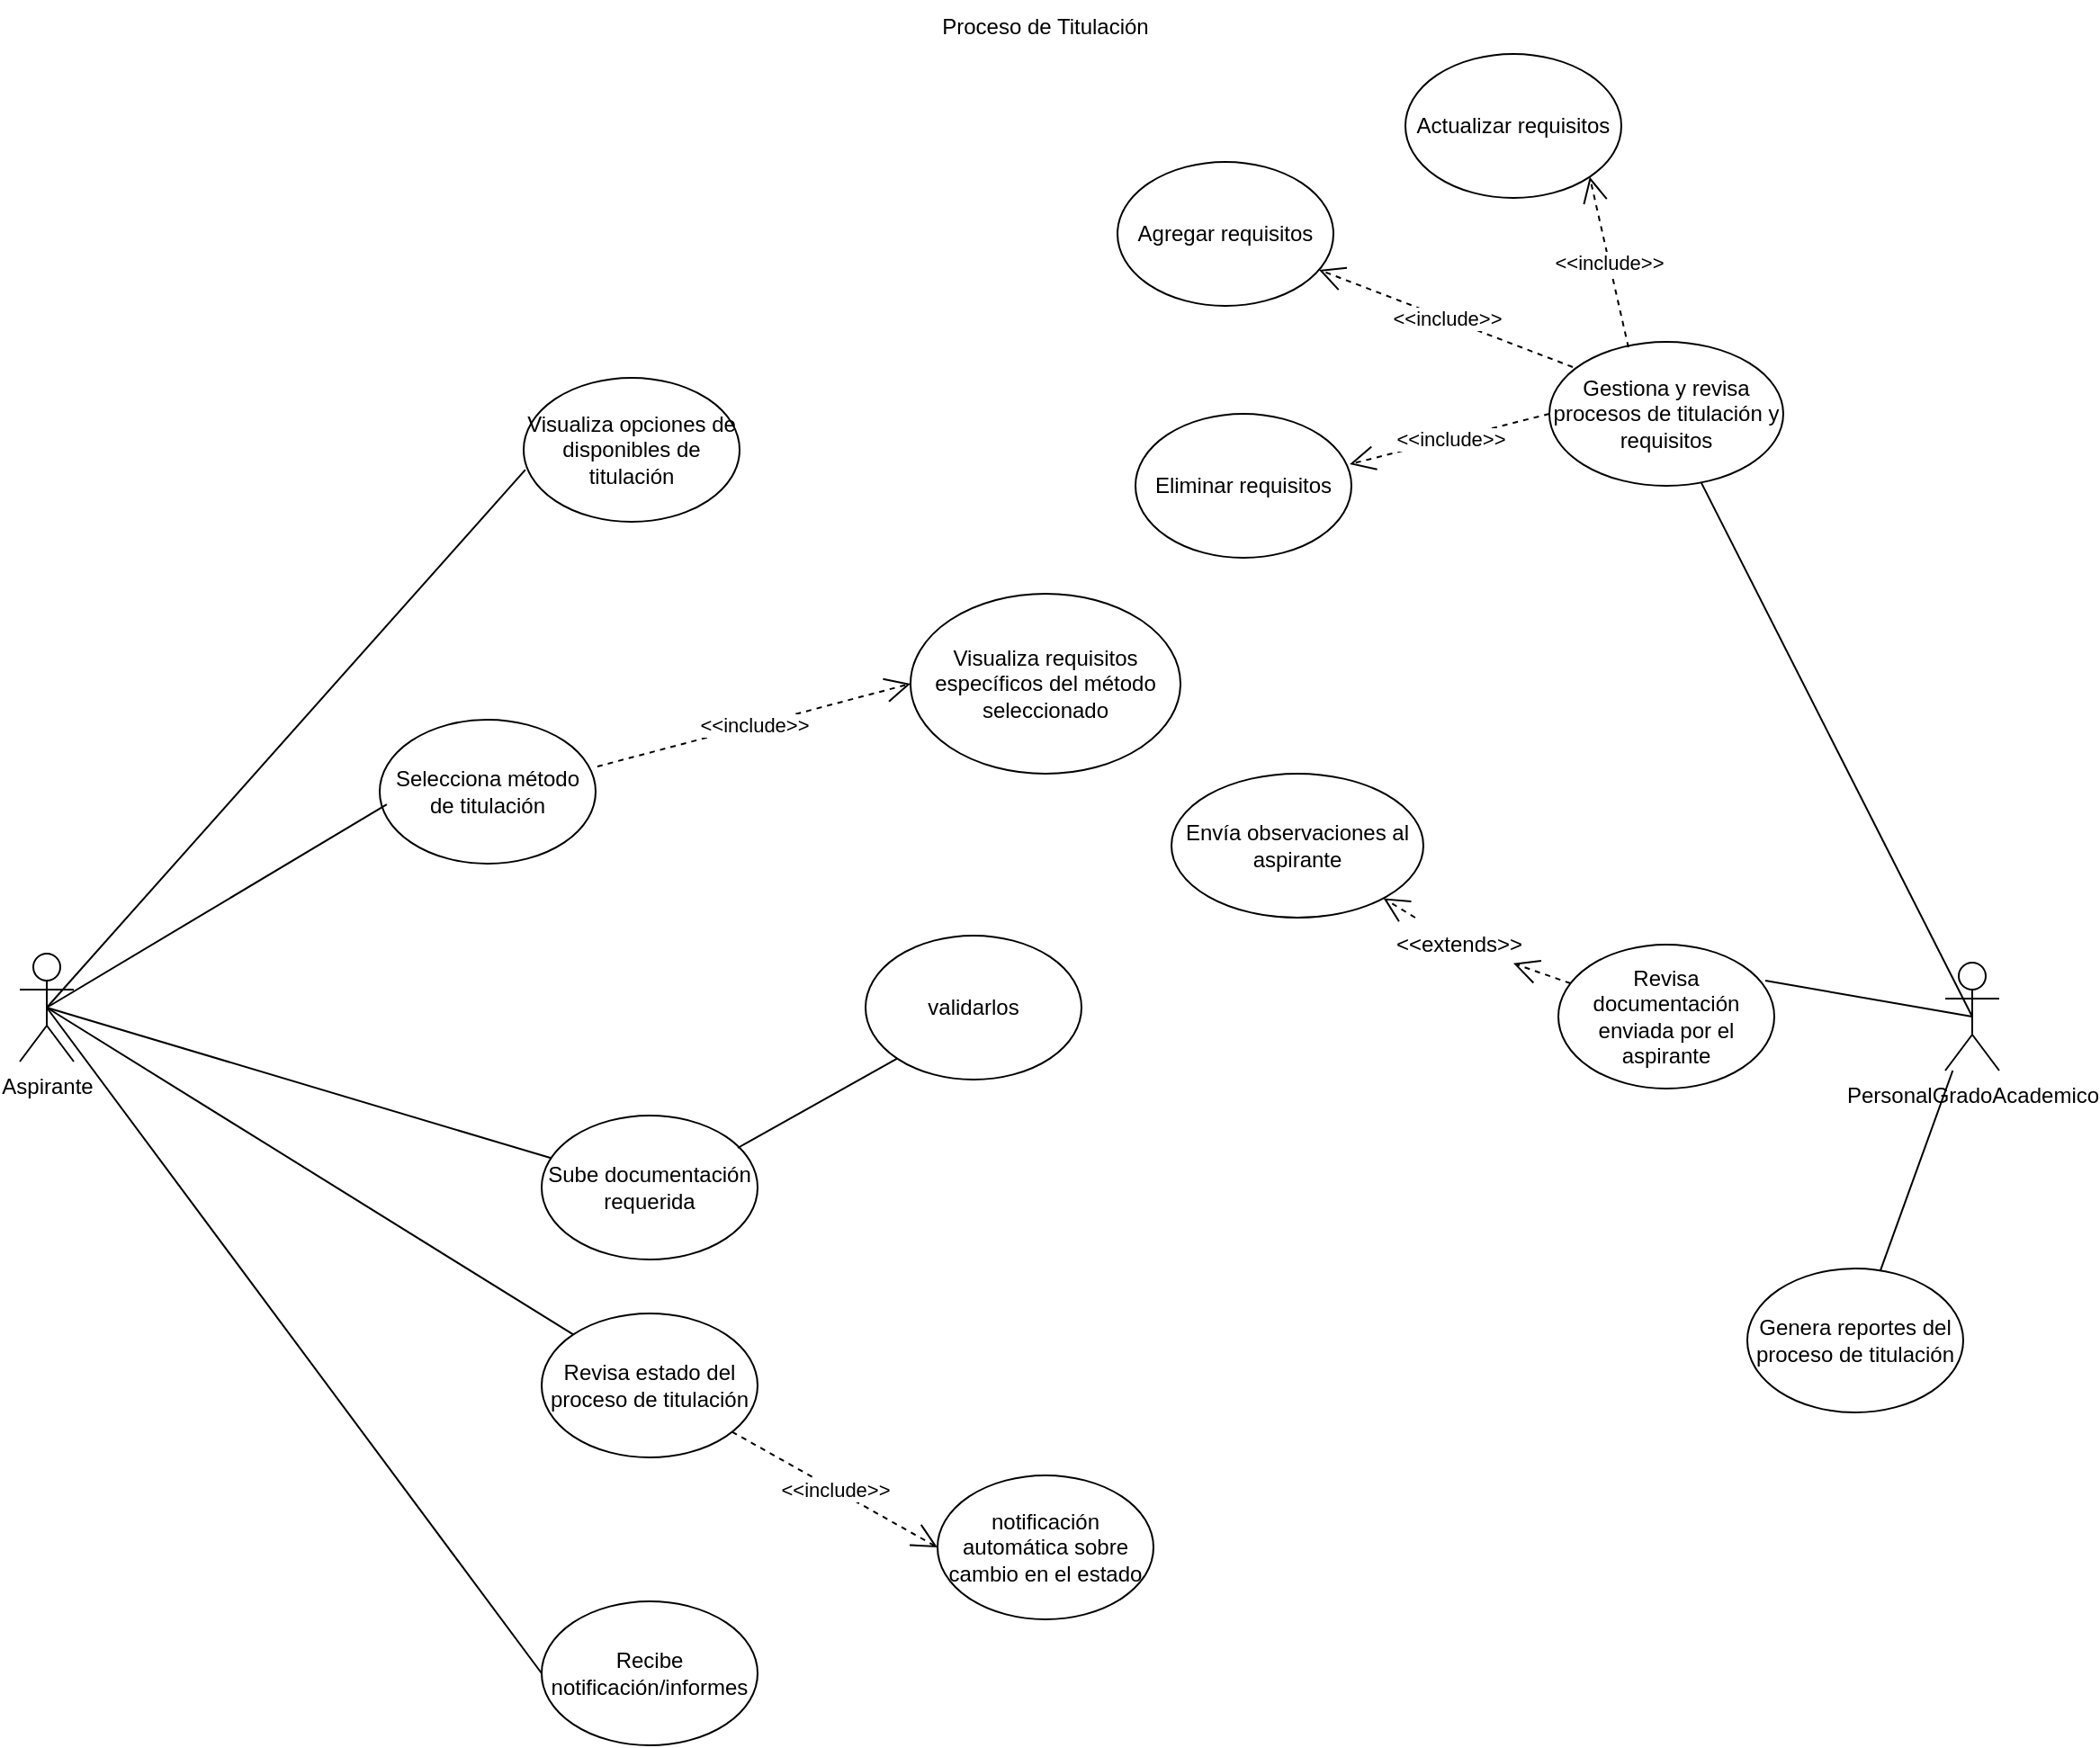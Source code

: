 <mxfile version="24.8.8">
  <diagram name="Página-1" id="6kvAzYXbWx3bvD8KSQS8">
    <mxGraphModel dx="1434" dy="1874" grid="1" gridSize="10" guides="1" tooltips="1" connect="1" arrows="1" fold="1" page="1" pageScale="1" pageWidth="850" pageHeight="1100" math="0" shadow="0">
      <root>
        <mxCell id="0" />
        <mxCell id="1" parent="0" />
        <mxCell id="M-7weo6VbnsM46FDoeIf-1" value="Aspirante" style="shape=umlActor;verticalLabelPosition=bottom;verticalAlign=top;html=1;outlineConnect=0;" vertex="1" parent="1">
          <mxGeometry x="50" y="440" width="30" height="60" as="geometry" />
        </mxCell>
        <mxCell id="M-7weo6VbnsM46FDoeIf-2" value="PersonalGradoAcademico" style="shape=umlActor;verticalLabelPosition=bottom;verticalAlign=top;html=1;outlineConnect=0;" vertex="1" parent="1">
          <mxGeometry x="1120" y="445" width="30" height="60" as="geometry" />
        </mxCell>
        <mxCell id="M-7weo6VbnsM46FDoeIf-5" value="validarlos" style="ellipse;whiteSpace=wrap;html=1;" vertex="1" parent="1">
          <mxGeometry x="520" y="430" width="120" height="80" as="geometry" />
        </mxCell>
        <mxCell id="M-7weo6VbnsM46FDoeIf-7" value="Sube documentación requerida" style="ellipse;whiteSpace=wrap;html=1;" vertex="1" parent="1">
          <mxGeometry x="340" y="530" width="120" height="80" as="geometry" />
        </mxCell>
        <mxCell id="M-7weo6VbnsM46FDoeIf-9" value="Revisa documentación enviada por el aspirante" style="ellipse;whiteSpace=wrap;html=1;" vertex="1" parent="1">
          <mxGeometry x="905" y="435" width="120" height="80" as="geometry" />
        </mxCell>
        <mxCell id="M-7weo6VbnsM46FDoeIf-11" value="Gestiona y revisa procesos de titulación y requisitos" style="ellipse;whiteSpace=wrap;html=1;" vertex="1" parent="1">
          <mxGeometry x="900" y="100" width="130" height="80" as="geometry" />
        </mxCell>
        <mxCell id="M-7weo6VbnsM46FDoeIf-14" value="Visualiza opciones de disponibles de titulación" style="ellipse;whiteSpace=wrap;html=1;" vertex="1" parent="1">
          <mxGeometry x="330" y="120" width="120" height="80" as="geometry" />
        </mxCell>
        <mxCell id="M-7weo6VbnsM46FDoeIf-15" value="Selecciona método de titulación" style="ellipse;whiteSpace=wrap;html=1;" vertex="1" parent="1">
          <mxGeometry x="250" y="310" width="120" height="80" as="geometry" />
        </mxCell>
        <mxCell id="M-7weo6VbnsM46FDoeIf-16" value="Visualiza requisitos específicos del método seleccionado" style="ellipse;whiteSpace=wrap;html=1;" vertex="1" parent="1">
          <mxGeometry x="545" y="240" width="150" height="100" as="geometry" />
        </mxCell>
        <mxCell id="M-7weo6VbnsM46FDoeIf-17" value="Revisa estado del proceso de titulación" style="ellipse;whiteSpace=wrap;html=1;" vertex="1" parent="1">
          <mxGeometry x="340" y="640" width="120" height="80" as="geometry" />
        </mxCell>
        <mxCell id="M-7weo6VbnsM46FDoeIf-18" value="Recibe notificación/informes" style="ellipse;whiteSpace=wrap;html=1;" vertex="1" parent="1">
          <mxGeometry x="340" y="800" width="120" height="80" as="geometry" />
        </mxCell>
        <mxCell id="M-7weo6VbnsM46FDoeIf-19" value="Envía observaciones al aspirante " style="ellipse;whiteSpace=wrap;html=1;" vertex="1" parent="1">
          <mxGeometry x="690" y="340" width="140" height="80" as="geometry" />
        </mxCell>
        <mxCell id="M-7weo6VbnsM46FDoeIf-20" value="Genera reportes del proceso de titulación" style="ellipse;whiteSpace=wrap;html=1;" vertex="1" parent="1">
          <mxGeometry x="1010" y="615" width="120" height="80" as="geometry" />
        </mxCell>
        <mxCell id="M-7weo6VbnsM46FDoeIf-21" value="Proceso de Titulación" style="text;html=1;align=center;verticalAlign=middle;whiteSpace=wrap;rounded=0;" vertex="1" parent="1">
          <mxGeometry x="545" y="-90" width="150" height="30" as="geometry" />
        </mxCell>
        <mxCell id="M-7weo6VbnsM46FDoeIf-22" value="" style="endArrow=none;html=1;rounded=0;entryX=0.5;entryY=0.5;entryDx=0;entryDy=0;entryPerimeter=0;exitX=0.008;exitY=0.638;exitDx=0;exitDy=0;exitPerimeter=0;" edge="1" parent="1" source="M-7weo6VbnsM46FDoeIf-14" target="M-7weo6VbnsM46FDoeIf-1">
          <mxGeometry width="50" height="50" relative="1" as="geometry">
            <mxPoint x="360" y="280.005" as="sourcePoint" />
            <mxPoint x="100" y="448.24" as="targetPoint" />
          </mxGeometry>
        </mxCell>
        <mxCell id="M-7weo6VbnsM46FDoeIf-27" value="" style="endArrow=none;html=1;rounded=0;exitX=0.5;exitY=0.5;exitDx=0;exitDy=0;exitPerimeter=0;" edge="1" parent="1" source="M-7weo6VbnsM46FDoeIf-1" target="M-7weo6VbnsM46FDoeIf-7">
          <mxGeometry width="50" height="50" relative="1" as="geometry">
            <mxPoint x="590" y="520" as="sourcePoint" />
            <mxPoint x="640" y="470" as="targetPoint" />
          </mxGeometry>
        </mxCell>
        <mxCell id="M-7weo6VbnsM46FDoeIf-28" value="" style="endArrow=open;endSize=12;dashed=1;html=1;rounded=0;" edge="1" parent="1" source="M-7weo6VbnsM46FDoeIf-29" target="M-7weo6VbnsM46FDoeIf-19">
          <mxGeometry width="160" relative="1" as="geometry">
            <mxPoint x="540" y="500" as="sourcePoint" />
            <mxPoint x="700" y="500" as="targetPoint" />
          </mxGeometry>
        </mxCell>
        <mxCell id="M-7weo6VbnsM46FDoeIf-31" value="" style="endArrow=none;html=1;rounded=0;entryX=0.5;entryY=0.5;entryDx=0;entryDy=0;entryPerimeter=0;" edge="1" parent="1" source="M-7weo6VbnsM46FDoeIf-11" target="M-7weo6VbnsM46FDoeIf-2">
          <mxGeometry width="50" height="50" relative="1" as="geometry">
            <mxPoint x="590" y="520" as="sourcePoint" />
            <mxPoint x="640" y="470" as="targetPoint" />
          </mxGeometry>
        </mxCell>
        <mxCell id="M-7weo6VbnsM46FDoeIf-32" value="" style="endArrow=none;html=1;rounded=0;entryX=0.5;entryY=0.5;entryDx=0;entryDy=0;entryPerimeter=0;exitX=1;exitY=0.5;exitDx=0;exitDy=0;" edge="1" parent="1" target="M-7weo6VbnsM46FDoeIf-2">
          <mxGeometry width="50" height="50" relative="1" as="geometry">
            <mxPoint x="1020" y="455" as="sourcePoint" />
            <mxPoint x="640" y="455" as="targetPoint" />
          </mxGeometry>
        </mxCell>
        <mxCell id="M-7weo6VbnsM46FDoeIf-34" value="" style="endArrow=none;html=1;rounded=0;" edge="1" parent="1" source="M-7weo6VbnsM46FDoeIf-20" target="M-7weo6VbnsM46FDoeIf-2">
          <mxGeometry width="50" height="50" relative="1" as="geometry">
            <mxPoint x="590" y="505" as="sourcePoint" />
            <mxPoint x="640" y="455" as="targetPoint" />
          </mxGeometry>
        </mxCell>
        <mxCell id="M-7weo6VbnsM46FDoeIf-35" value="" style="endArrow=none;html=1;rounded=0;entryX=0.033;entryY=0.588;entryDx=0;entryDy=0;entryPerimeter=0;exitX=0.5;exitY=0.5;exitDx=0;exitDy=0;exitPerimeter=0;" edge="1" parent="1" source="M-7weo6VbnsM46FDoeIf-1" target="M-7weo6VbnsM46FDoeIf-15">
          <mxGeometry width="50" height="50" relative="1" as="geometry">
            <mxPoint x="590" y="460" as="sourcePoint" />
            <mxPoint x="640" y="410" as="targetPoint" />
          </mxGeometry>
        </mxCell>
        <mxCell id="M-7weo6VbnsM46FDoeIf-37" value="" style="endArrow=none;html=1;rounded=0;entryX=0;entryY=0;entryDx=0;entryDy=0;exitX=0.5;exitY=0.5;exitDx=0;exitDy=0;exitPerimeter=0;" edge="1" parent="1" source="M-7weo6VbnsM46FDoeIf-1" target="M-7weo6VbnsM46FDoeIf-17">
          <mxGeometry width="50" height="50" relative="1" as="geometry">
            <mxPoint x="85" y="450" as="sourcePoint" />
            <mxPoint x="640" y="410" as="targetPoint" />
          </mxGeometry>
        </mxCell>
        <mxCell id="M-7weo6VbnsM46FDoeIf-38" value="" style="endArrow=none;html=1;rounded=0;entryX=0;entryY=0.5;entryDx=0;entryDy=0;exitX=0.5;exitY=0.5;exitDx=0;exitDy=0;exitPerimeter=0;" edge="1" parent="1" source="M-7weo6VbnsM46FDoeIf-1" target="M-7weo6VbnsM46FDoeIf-18">
          <mxGeometry width="50" height="50" relative="1" as="geometry">
            <mxPoint x="590" y="520" as="sourcePoint" />
            <mxPoint x="640" y="470" as="targetPoint" />
          </mxGeometry>
        </mxCell>
        <mxCell id="M-7weo6VbnsM46FDoeIf-47" value="" style="endArrow=open;endSize=12;dashed=1;html=1;rounded=0;" edge="1" parent="1" source="M-7weo6VbnsM46FDoeIf-9" target="M-7weo6VbnsM46FDoeIf-29">
          <mxGeometry width="160" relative="1" as="geometry">
            <mxPoint x="872" y="450" as="sourcePoint" />
            <mxPoint x="848" y="570" as="targetPoint" />
          </mxGeometry>
        </mxCell>
        <mxCell id="M-7weo6VbnsM46FDoeIf-29" value="&amp;lt;&amp;lt;extends&amp;gt;&amp;gt;" style="text;html=1;align=center;verticalAlign=middle;whiteSpace=wrap;rounded=0;" vertex="1" parent="1">
          <mxGeometry x="820" y="420" width="60" height="30" as="geometry" />
        </mxCell>
        <mxCell id="M-7weo6VbnsM46FDoeIf-49" value="notificación automática sobre cambio en el estado " style="ellipse;whiteSpace=wrap;html=1;" vertex="1" parent="1">
          <mxGeometry x="560" y="730" width="120" height="80" as="geometry" />
        </mxCell>
        <mxCell id="M-7weo6VbnsM46FDoeIf-55" value="" style="endArrow=none;html=1;rounded=0;exitX=0.908;exitY=0.225;exitDx=0;exitDy=0;exitPerimeter=0;entryX=0;entryY=1;entryDx=0;entryDy=0;" edge="1" parent="1" source="M-7weo6VbnsM46FDoeIf-7" target="M-7weo6VbnsM46FDoeIf-5">
          <mxGeometry width="50" height="50" relative="1" as="geometry">
            <mxPoint x="590" y="550" as="sourcePoint" />
            <mxPoint x="640" y="500" as="targetPoint" />
          </mxGeometry>
        </mxCell>
        <mxCell id="M-7weo6VbnsM46FDoeIf-56" value="Eliminar requisitos" style="ellipse;whiteSpace=wrap;html=1;" vertex="1" parent="1">
          <mxGeometry x="670" y="140" width="120" height="80" as="geometry" />
        </mxCell>
        <mxCell id="M-7weo6VbnsM46FDoeIf-57" value="Agregar requisitos" style="ellipse;whiteSpace=wrap;html=1;" vertex="1" parent="1">
          <mxGeometry x="660" width="120" height="80" as="geometry" />
        </mxCell>
        <mxCell id="M-7weo6VbnsM46FDoeIf-58" value="Actualizar requisitos" style="ellipse;whiteSpace=wrap;html=1;" vertex="1" parent="1">
          <mxGeometry x="820" y="-60" width="120" height="80" as="geometry" />
        </mxCell>
        <mxCell id="M-7weo6VbnsM46FDoeIf-70" value="&amp;lt;&amp;lt;include&amp;gt;&amp;gt;" style="endArrow=open;endSize=12;dashed=1;html=1;rounded=0;entryX=1;entryY=1;entryDx=0;entryDy=0;exitX=0.338;exitY=0.038;exitDx=0;exitDy=0;exitPerimeter=0;" edge="1" parent="1" source="M-7weo6VbnsM46FDoeIf-11" target="M-7weo6VbnsM46FDoeIf-58">
          <mxGeometry width="160" relative="1" as="geometry">
            <mxPoint x="1150" y="-20.5" as="sourcePoint" />
            <mxPoint x="1310" y="-20.5" as="targetPoint" />
          </mxGeometry>
        </mxCell>
        <mxCell id="M-7weo6VbnsM46FDoeIf-71" value="&amp;lt;&amp;lt;include&amp;gt;&amp;gt;" style="endArrow=open;endSize=12;dashed=1;html=1;rounded=0;exitX=0.1;exitY=0.175;exitDx=0;exitDy=0;exitPerimeter=0;" edge="1" parent="1" source="M-7weo6VbnsM46FDoeIf-11" target="M-7weo6VbnsM46FDoeIf-57">
          <mxGeometry width="160" relative="1" as="geometry">
            <mxPoint x="1160" y="-10.5" as="sourcePoint" />
            <mxPoint x="1320" y="-10.5" as="targetPoint" />
          </mxGeometry>
        </mxCell>
        <mxCell id="M-7weo6VbnsM46FDoeIf-72" value="&amp;lt;&amp;lt;include&amp;gt;&amp;gt;" style="endArrow=open;endSize=12;dashed=1;html=1;rounded=0;exitX=0;exitY=0.5;exitDx=0;exitDy=0;entryX=0.992;entryY=0.35;entryDx=0;entryDy=0;entryPerimeter=0;" edge="1" parent="1" source="M-7weo6VbnsM46FDoeIf-11" target="M-7weo6VbnsM46FDoeIf-56">
          <mxGeometry width="160" relative="1" as="geometry">
            <mxPoint x="1195" y="50" as="sourcePoint" />
            <mxPoint x="1355" y="50" as="targetPoint" />
          </mxGeometry>
        </mxCell>
        <mxCell id="M-7weo6VbnsM46FDoeIf-73" value="&amp;lt;&amp;lt;include&amp;gt;&amp;gt;" style="endArrow=open;endSize=12;dashed=1;html=1;rounded=0;exitX=1.008;exitY=0.325;exitDx=0;exitDy=0;exitPerimeter=0;entryX=0;entryY=0.5;entryDx=0;entryDy=0;" edge="1" parent="1" source="M-7weo6VbnsM46FDoeIf-15" target="M-7weo6VbnsM46FDoeIf-16">
          <mxGeometry width="160" relative="1" as="geometry">
            <mxPoint x="1180" y="9.5" as="sourcePoint" />
            <mxPoint x="1340" y="9.5" as="targetPoint" />
          </mxGeometry>
        </mxCell>
        <mxCell id="M-7weo6VbnsM46FDoeIf-74" value="&amp;lt;&amp;lt;include&amp;gt;&amp;gt;" style="endArrow=open;endSize=12;dashed=1;html=1;rounded=0;entryX=0;entryY=0.5;entryDx=0;entryDy=0;" edge="1" parent="1" source="M-7weo6VbnsM46FDoeIf-17" target="M-7weo6VbnsM46FDoeIf-49">
          <mxGeometry width="160" relative="1" as="geometry">
            <mxPoint x="385" y="750" as="sourcePoint" />
            <mxPoint x="545" y="750" as="targetPoint" />
          </mxGeometry>
        </mxCell>
      </root>
    </mxGraphModel>
  </diagram>
</mxfile>
